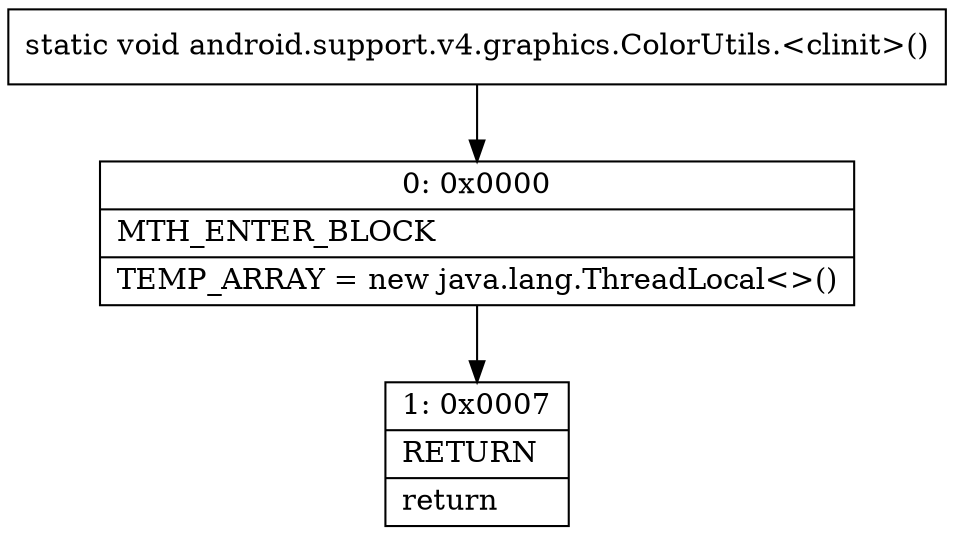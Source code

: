 digraph "CFG forandroid.support.v4.graphics.ColorUtils.\<clinit\>()V" {
Node_0 [shape=record,label="{0\:\ 0x0000|MTH_ENTER_BLOCK\l|TEMP_ARRAY = new java.lang.ThreadLocal\<\>()\l}"];
Node_1 [shape=record,label="{1\:\ 0x0007|RETURN\l|return\l}"];
MethodNode[shape=record,label="{static void android.support.v4.graphics.ColorUtils.\<clinit\>() }"];
MethodNode -> Node_0;
Node_0 -> Node_1;
}


